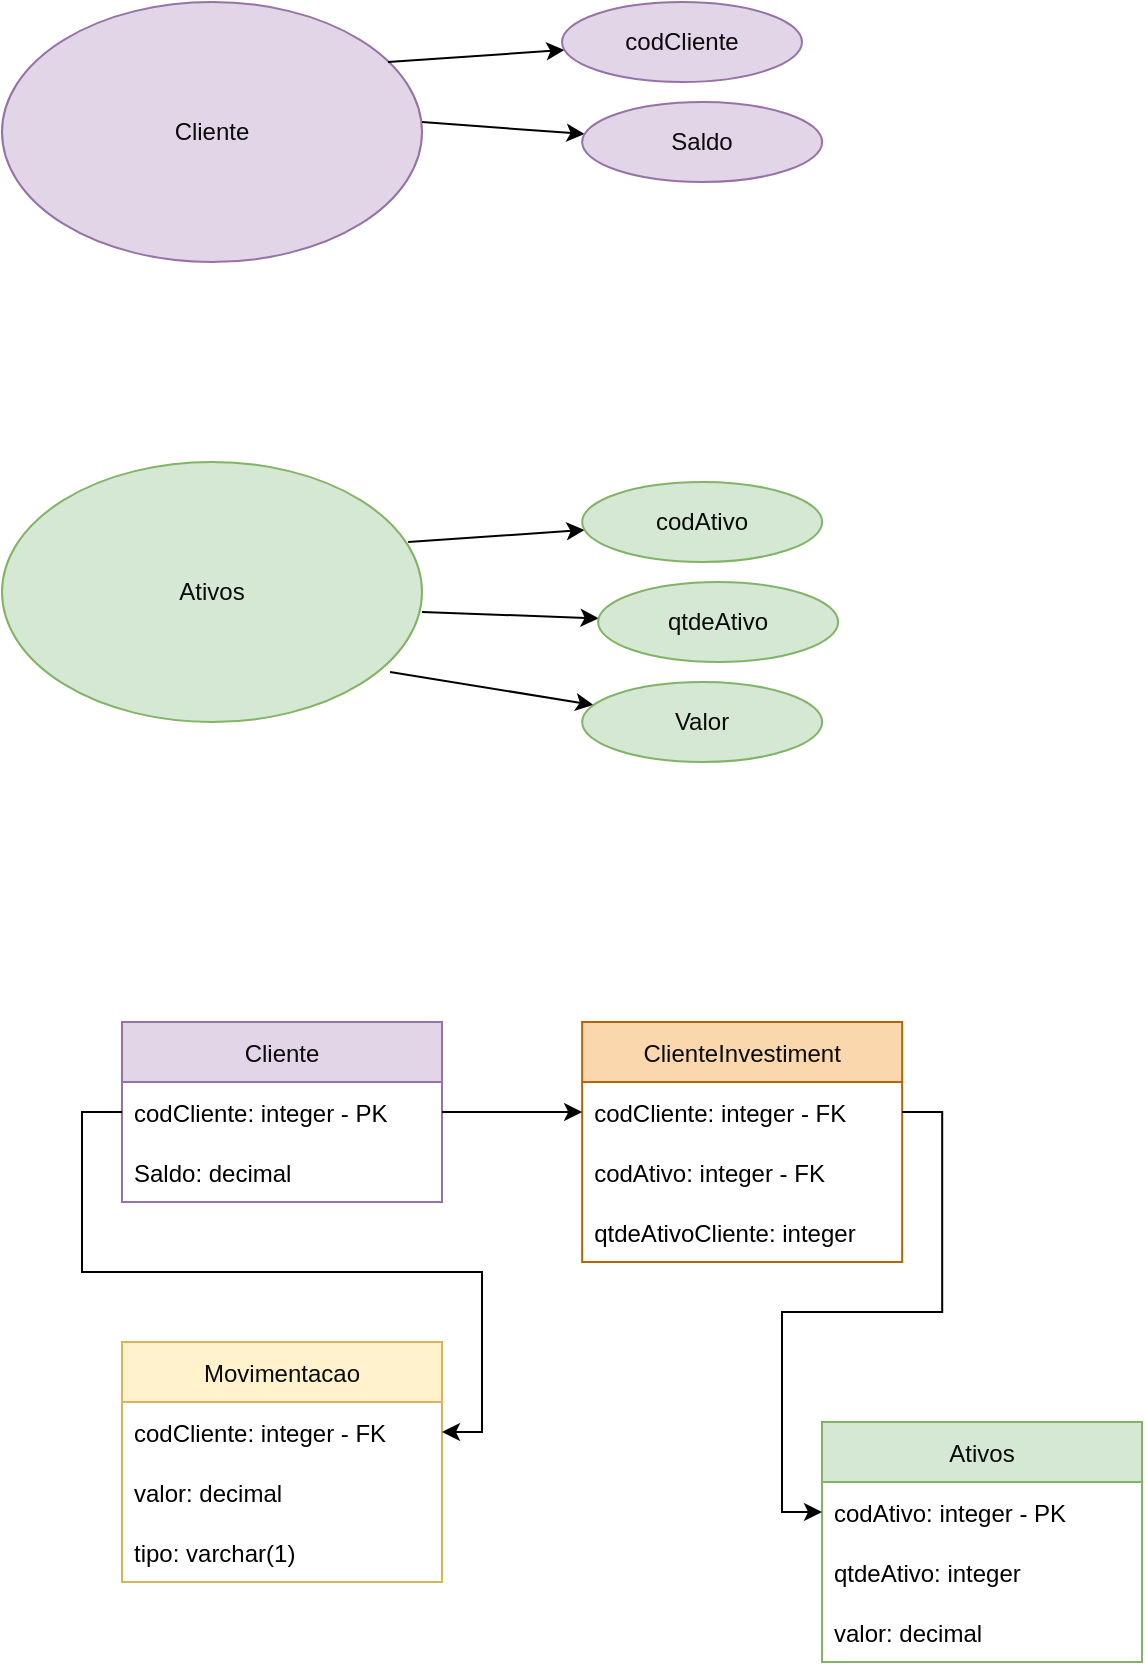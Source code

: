 <mxfile>
    <diagram id="lCBPKQRJufz5h9ydlIqT" name="Página-1">
        <mxGraphModel dx="642" dy="292" grid="1" gridSize="10" guides="1" tooltips="1" connect="1" arrows="1" fold="1" page="1" pageScale="1" pageWidth="827" pageHeight="1169" math="0" shadow="0">
            <root>
                <mxCell id="0"/>
                <mxCell id="1" parent="0"/>
                <mxCell id="26" value="Cliente" style="ellipse;whiteSpace=wrap;html=1;fillColor=#e1d5e7;strokeColor=#9673a6;fontColor=#0A0A0A;" vertex="1" parent="1">
                    <mxGeometry x="60" y="190" width="210" height="130" as="geometry"/>
                </mxCell>
                <mxCell id="27" value="Ativos" style="ellipse;whiteSpace=wrap;html=1;fillColor=#d5e8d4;strokeColor=#82b366;fontColor=#0A0A0A;" vertex="1" parent="1">
                    <mxGeometry x="60" y="420" width="210" height="130" as="geometry"/>
                </mxCell>
                <mxCell id="28" value="" style="endArrow=classic;html=1;rounded=0;exitX=0.919;exitY=0.231;exitDx=0;exitDy=0;exitPerimeter=0;fontColor=#0A0A0A;" edge="1" parent="1" source="26" target="29">
                    <mxGeometry width="50" height="50" relative="1" as="geometry">
                        <mxPoint x="410" y="500" as="sourcePoint"/>
                        <mxPoint x="310" y="200" as="targetPoint"/>
                    </mxGeometry>
                </mxCell>
                <mxCell id="29" value="codCliente" style="ellipse;whiteSpace=wrap;html=1;fillColor=#e1d5e7;strokeColor=#9673a6;fontColor=#0A0A0A;" vertex="1" parent="1">
                    <mxGeometry x="340" y="190" width="120" height="40" as="geometry"/>
                </mxCell>
                <mxCell id="30" value="" style="endArrow=classic;html=1;rounded=0;exitX=0.952;exitY=0.231;exitDx=0;exitDy=0;exitPerimeter=0;fontColor=#0A0A0A;" edge="1" parent="1" target="31">
                    <mxGeometry width="50" height="50" relative="1" as="geometry">
                        <mxPoint x="270" y="250.03" as="sourcePoint"/>
                        <mxPoint x="320.08" y="230" as="targetPoint"/>
                    </mxGeometry>
                </mxCell>
                <mxCell id="31" value="Saldo" style="ellipse;whiteSpace=wrap;html=1;fillColor=#e1d5e7;strokeColor=#9673a6;fontColor=#0A0A0A;" vertex="1" parent="1">
                    <mxGeometry x="350.08" y="240" width="120" height="40" as="geometry"/>
                </mxCell>
                <mxCell id="32" value="" style="endArrow=classic;html=1;rounded=0;exitX=0.919;exitY=0.231;exitDx=0;exitDy=0;exitPerimeter=0;fontColor=#0A0A0A;" edge="1" parent="1" target="33">
                    <mxGeometry width="50" height="50" relative="1" as="geometry">
                        <mxPoint x="263.07" y="460.03" as="sourcePoint"/>
                        <mxPoint x="320.08" y="440" as="targetPoint"/>
                    </mxGeometry>
                </mxCell>
                <mxCell id="33" value="codAtivo" style="ellipse;whiteSpace=wrap;html=1;fillColor=#d5e8d4;strokeColor=#82b366;fontColor=#0A0A0A;" vertex="1" parent="1">
                    <mxGeometry x="350.08" y="430" width="120" height="40" as="geometry"/>
                </mxCell>
                <mxCell id="34" value="" style="endArrow=classic;html=1;rounded=0;exitX=0.995;exitY=0.577;exitDx=0;exitDy=0;exitPerimeter=0;fontColor=#0A0A0A;" edge="1" parent="1" target="35">
                    <mxGeometry width="50" height="50" relative="1" as="geometry">
                        <mxPoint x="270" y="495.01" as="sourcePoint"/>
                        <mxPoint x="328.06" y="490" as="targetPoint"/>
                    </mxGeometry>
                </mxCell>
                <mxCell id="35" value="qtdeAtivo" style="ellipse;whiteSpace=wrap;html=1;fillColor=#d5e8d4;strokeColor=#82b366;fontColor=#0A0A0A;" vertex="1" parent="1">
                    <mxGeometry x="358.06" y="480" width="120" height="40" as="geometry"/>
                </mxCell>
                <mxCell id="36" value="" style="endArrow=classic;html=1;rounded=0;exitX=0.924;exitY=0.808;exitDx=0;exitDy=0;exitPerimeter=0;fontColor=#0A0A0A;" edge="1" parent="1" source="27" target="37">
                    <mxGeometry width="50" height="50" relative="1" as="geometry">
                        <mxPoint x="262.02" y="545.01" as="sourcePoint"/>
                        <mxPoint x="320.08" y="540" as="targetPoint"/>
                    </mxGeometry>
                </mxCell>
                <mxCell id="37" value="Valor" style="ellipse;whiteSpace=wrap;html=1;fillColor=#d5e8d4;strokeColor=#82b366;fontColor=#0A0A0A;" vertex="1" parent="1">
                    <mxGeometry x="350.08" y="530" width="120" height="40" as="geometry"/>
                </mxCell>
                <mxCell id="38" value="Cliente" style="swimlane;fontStyle=0;childLayout=stackLayout;horizontal=1;startSize=30;horizontalStack=0;resizeParent=1;resizeParentMax=0;resizeLast=0;collapsible=1;marginBottom=0;fillColor=#e1d5e7;strokeColor=#9673a6;fontColor=#0A0A0A;" vertex="1" parent="1">
                    <mxGeometry x="120" y="700" width="160" height="90" as="geometry"/>
                </mxCell>
                <mxCell id="39" value="codCliente: integer - PK" style="text;strokeColor=none;fillColor=none;align=left;verticalAlign=middle;spacingLeft=4;spacingRight=4;overflow=hidden;points=[[0,0.5],[1,0.5]];portConstraint=eastwest;rotatable=0;" vertex="1" parent="38">
                    <mxGeometry y="30" width="160" height="30" as="geometry"/>
                </mxCell>
                <mxCell id="40" value="Saldo: decimal" style="text;strokeColor=none;fillColor=none;align=left;verticalAlign=middle;spacingLeft=4;spacingRight=4;overflow=hidden;points=[[0,0.5],[1,0.5]];portConstraint=eastwest;rotatable=0;" vertex="1" parent="38">
                    <mxGeometry y="60" width="160" height="30" as="geometry"/>
                </mxCell>
                <mxCell id="41" value="Ativos" style="swimlane;fontStyle=0;childLayout=stackLayout;horizontal=1;startSize=30;horizontalStack=0;resizeParent=1;resizeParentMax=0;resizeLast=0;collapsible=1;marginBottom=0;fillColor=#d5e8d4;strokeColor=#82b366;fontColor=#0A0A0A;" vertex="1" parent="1">
                    <mxGeometry x="470" y="900" width="160" height="120" as="geometry"/>
                </mxCell>
                <mxCell id="42" value="codAtivo: integer - PK" style="text;strokeColor=none;fillColor=none;align=left;verticalAlign=middle;spacingLeft=4;spacingRight=4;overflow=hidden;points=[[0,0.5],[1,0.5]];portConstraint=eastwest;rotatable=0;" vertex="1" parent="41">
                    <mxGeometry y="30" width="160" height="30" as="geometry"/>
                </mxCell>
                <mxCell id="43" value="qtdeAtivo: integer" style="text;strokeColor=none;fillColor=none;align=left;verticalAlign=middle;spacingLeft=4;spacingRight=4;overflow=hidden;points=[[0,0.5],[1,0.5]];portConstraint=eastwest;rotatable=0;" vertex="1" parent="41">
                    <mxGeometry y="60" width="160" height="30" as="geometry"/>
                </mxCell>
                <mxCell id="44" value="valor: decimal" style="text;strokeColor=none;fillColor=none;align=left;verticalAlign=middle;spacingLeft=4;spacingRight=4;overflow=hidden;points=[[0,0.5],[1,0.5]];portConstraint=eastwest;rotatable=0;" vertex="1" parent="41">
                    <mxGeometry y="90" width="160" height="30" as="geometry"/>
                </mxCell>
                <mxCell id="45" value="ClienteInvestiment" style="swimlane;fontStyle=0;childLayout=stackLayout;horizontal=1;startSize=30;horizontalStack=0;resizeParent=1;resizeParentMax=0;resizeLast=0;collapsible=1;marginBottom=0;fillColor=#fad7ac;strokeColor=#b46504;fontColor=#0A0A0A;" vertex="1" parent="1">
                    <mxGeometry x="350.08" y="700" width="160" height="120" as="geometry"/>
                </mxCell>
                <mxCell id="46" value="codCliente: integer - FK" style="text;strokeColor=none;fillColor=none;align=left;verticalAlign=middle;spacingLeft=4;spacingRight=4;overflow=hidden;points=[[0,0.5],[1,0.5]];portConstraint=eastwest;rotatable=0;" vertex="1" parent="45">
                    <mxGeometry y="30" width="160" height="30" as="geometry"/>
                </mxCell>
                <mxCell id="47" value="codAtivo: integer - FK" style="text;strokeColor=none;fillColor=none;align=left;verticalAlign=middle;spacingLeft=4;spacingRight=4;overflow=hidden;points=[[0,0.5],[1,0.5]];portConstraint=eastwest;rotatable=0;" vertex="1" parent="45">
                    <mxGeometry y="60" width="160" height="30" as="geometry"/>
                </mxCell>
                <mxCell id="48" value="qtdeAtivoCliente: integer" style="text;strokeColor=none;fillColor=none;align=left;verticalAlign=middle;spacingLeft=4;spacingRight=4;overflow=hidden;points=[[0,0.5],[1,0.5]];portConstraint=eastwest;rotatable=0;" vertex="1" parent="45">
                    <mxGeometry y="90" width="160" height="30" as="geometry"/>
                </mxCell>
                <mxCell id="49" value="" style="endArrow=classic;html=1;rounded=0;entryX=0;entryY=0.5;entryDx=0;entryDy=0;fontColor=#0A0A0A;" edge="1" parent="1" source="39" target="46">
                    <mxGeometry width="50" height="50" relative="1" as="geometry">
                        <mxPoint x="420" y="730" as="sourcePoint"/>
                        <mxPoint x="470" y="680" as="targetPoint"/>
                    </mxGeometry>
                </mxCell>
                <mxCell id="50" value="Movimentacao" style="swimlane;fontStyle=0;childLayout=stackLayout;horizontal=1;startSize=30;horizontalStack=0;resizeParent=1;resizeParentMax=0;resizeLast=0;collapsible=1;marginBottom=0;fillColor=#fff2cc;strokeColor=#d6b656;fontColor=#0A0A0A;" vertex="1" parent="1">
                    <mxGeometry x="120" y="860" width="160" height="120" as="geometry"/>
                </mxCell>
                <mxCell id="51" value="codCliente: integer - FK" style="text;strokeColor=none;fillColor=none;align=left;verticalAlign=middle;spacingLeft=4;spacingRight=4;overflow=hidden;points=[[0,0.5],[1,0.5]];portConstraint=eastwest;rotatable=0;" vertex="1" parent="50">
                    <mxGeometry y="30" width="160" height="30" as="geometry"/>
                </mxCell>
                <mxCell id="52" value="valor: decimal" style="text;strokeColor=none;fillColor=none;align=left;verticalAlign=middle;spacingLeft=4;spacingRight=4;overflow=hidden;points=[[0,0.5],[1,0.5]];portConstraint=eastwest;rotatable=0;" vertex="1" parent="50">
                    <mxGeometry y="60" width="160" height="30" as="geometry"/>
                </mxCell>
                <mxCell id="53" value="tipo: varchar(1)" style="text;strokeColor=none;fillColor=none;align=left;verticalAlign=middle;spacingLeft=4;spacingRight=4;overflow=hidden;points=[[0,0.5],[1,0.5]];portConstraint=eastwest;rotatable=0;" vertex="1" parent="50">
                    <mxGeometry y="90" width="160" height="30" as="geometry"/>
                </mxCell>
                <mxCell id="54" style="edgeStyle=orthogonalEdgeStyle;rounded=0;orthogonalLoop=1;jettySize=auto;html=1;fontColor=#0A0A0A;" edge="1" parent="1" source="39" target="51">
                    <mxGeometry relative="1" as="geometry"/>
                </mxCell>
                <mxCell id="55" style="edgeStyle=orthogonalEdgeStyle;rounded=0;orthogonalLoop=1;jettySize=auto;html=1;fontColor=#0A0A0A;" edge="1" parent="1" source="46" target="42">
                    <mxGeometry relative="1" as="geometry">
                        <mxPoint x="500" y="740" as="sourcePoint"/>
                        <mxPoint x="660" y="900" as="targetPoint"/>
                    </mxGeometry>
                </mxCell>
            </root>
        </mxGraphModel>
    </diagram>
</mxfile>